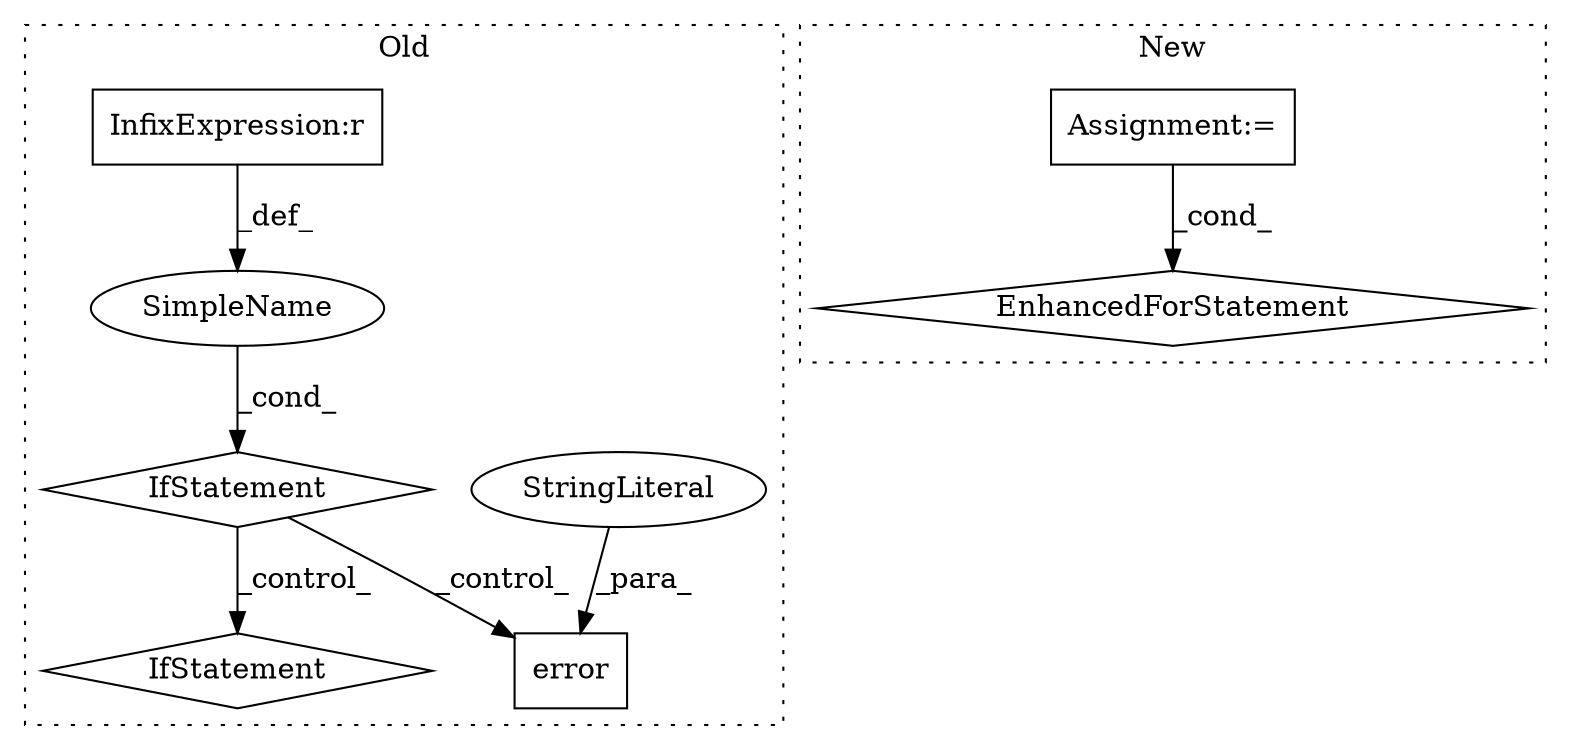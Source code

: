 digraph G {
subgraph cluster0 {
1 [label="error" a="32" s="1585,1626" l="6,1" shape="box"];
4 [label="StringLiteral" a="45" s="1591" l="35" shape="ellipse"];
5 [label="IfStatement" a="25" s="1540,1567" l="4,2" shape="diamond"];
6 [label="SimpleName" a="42" s="" l="" shape="ellipse"];
7 [label="InfixExpression:r" a="27" s="1560" l="4" shape="box"];
8 [label="IfStatement" a="25" s="1843,1870" l="4,2" shape="diamond"];
label = "Old";
style="dotted";
}
subgraph cluster1 {
2 [label="EnhancedForStatement" a="70" s="1463,1536" l="53,2" shape="diamond"];
3 [label="Assignment:=" a="7" s="1334" l="6" shape="box"];
label = "New";
style="dotted";
}
3 -> 2 [label="_cond_"];
4 -> 1 [label="_para_"];
5 -> 8 [label="_control_"];
5 -> 1 [label="_control_"];
6 -> 5 [label="_cond_"];
7 -> 6 [label="_def_"];
}